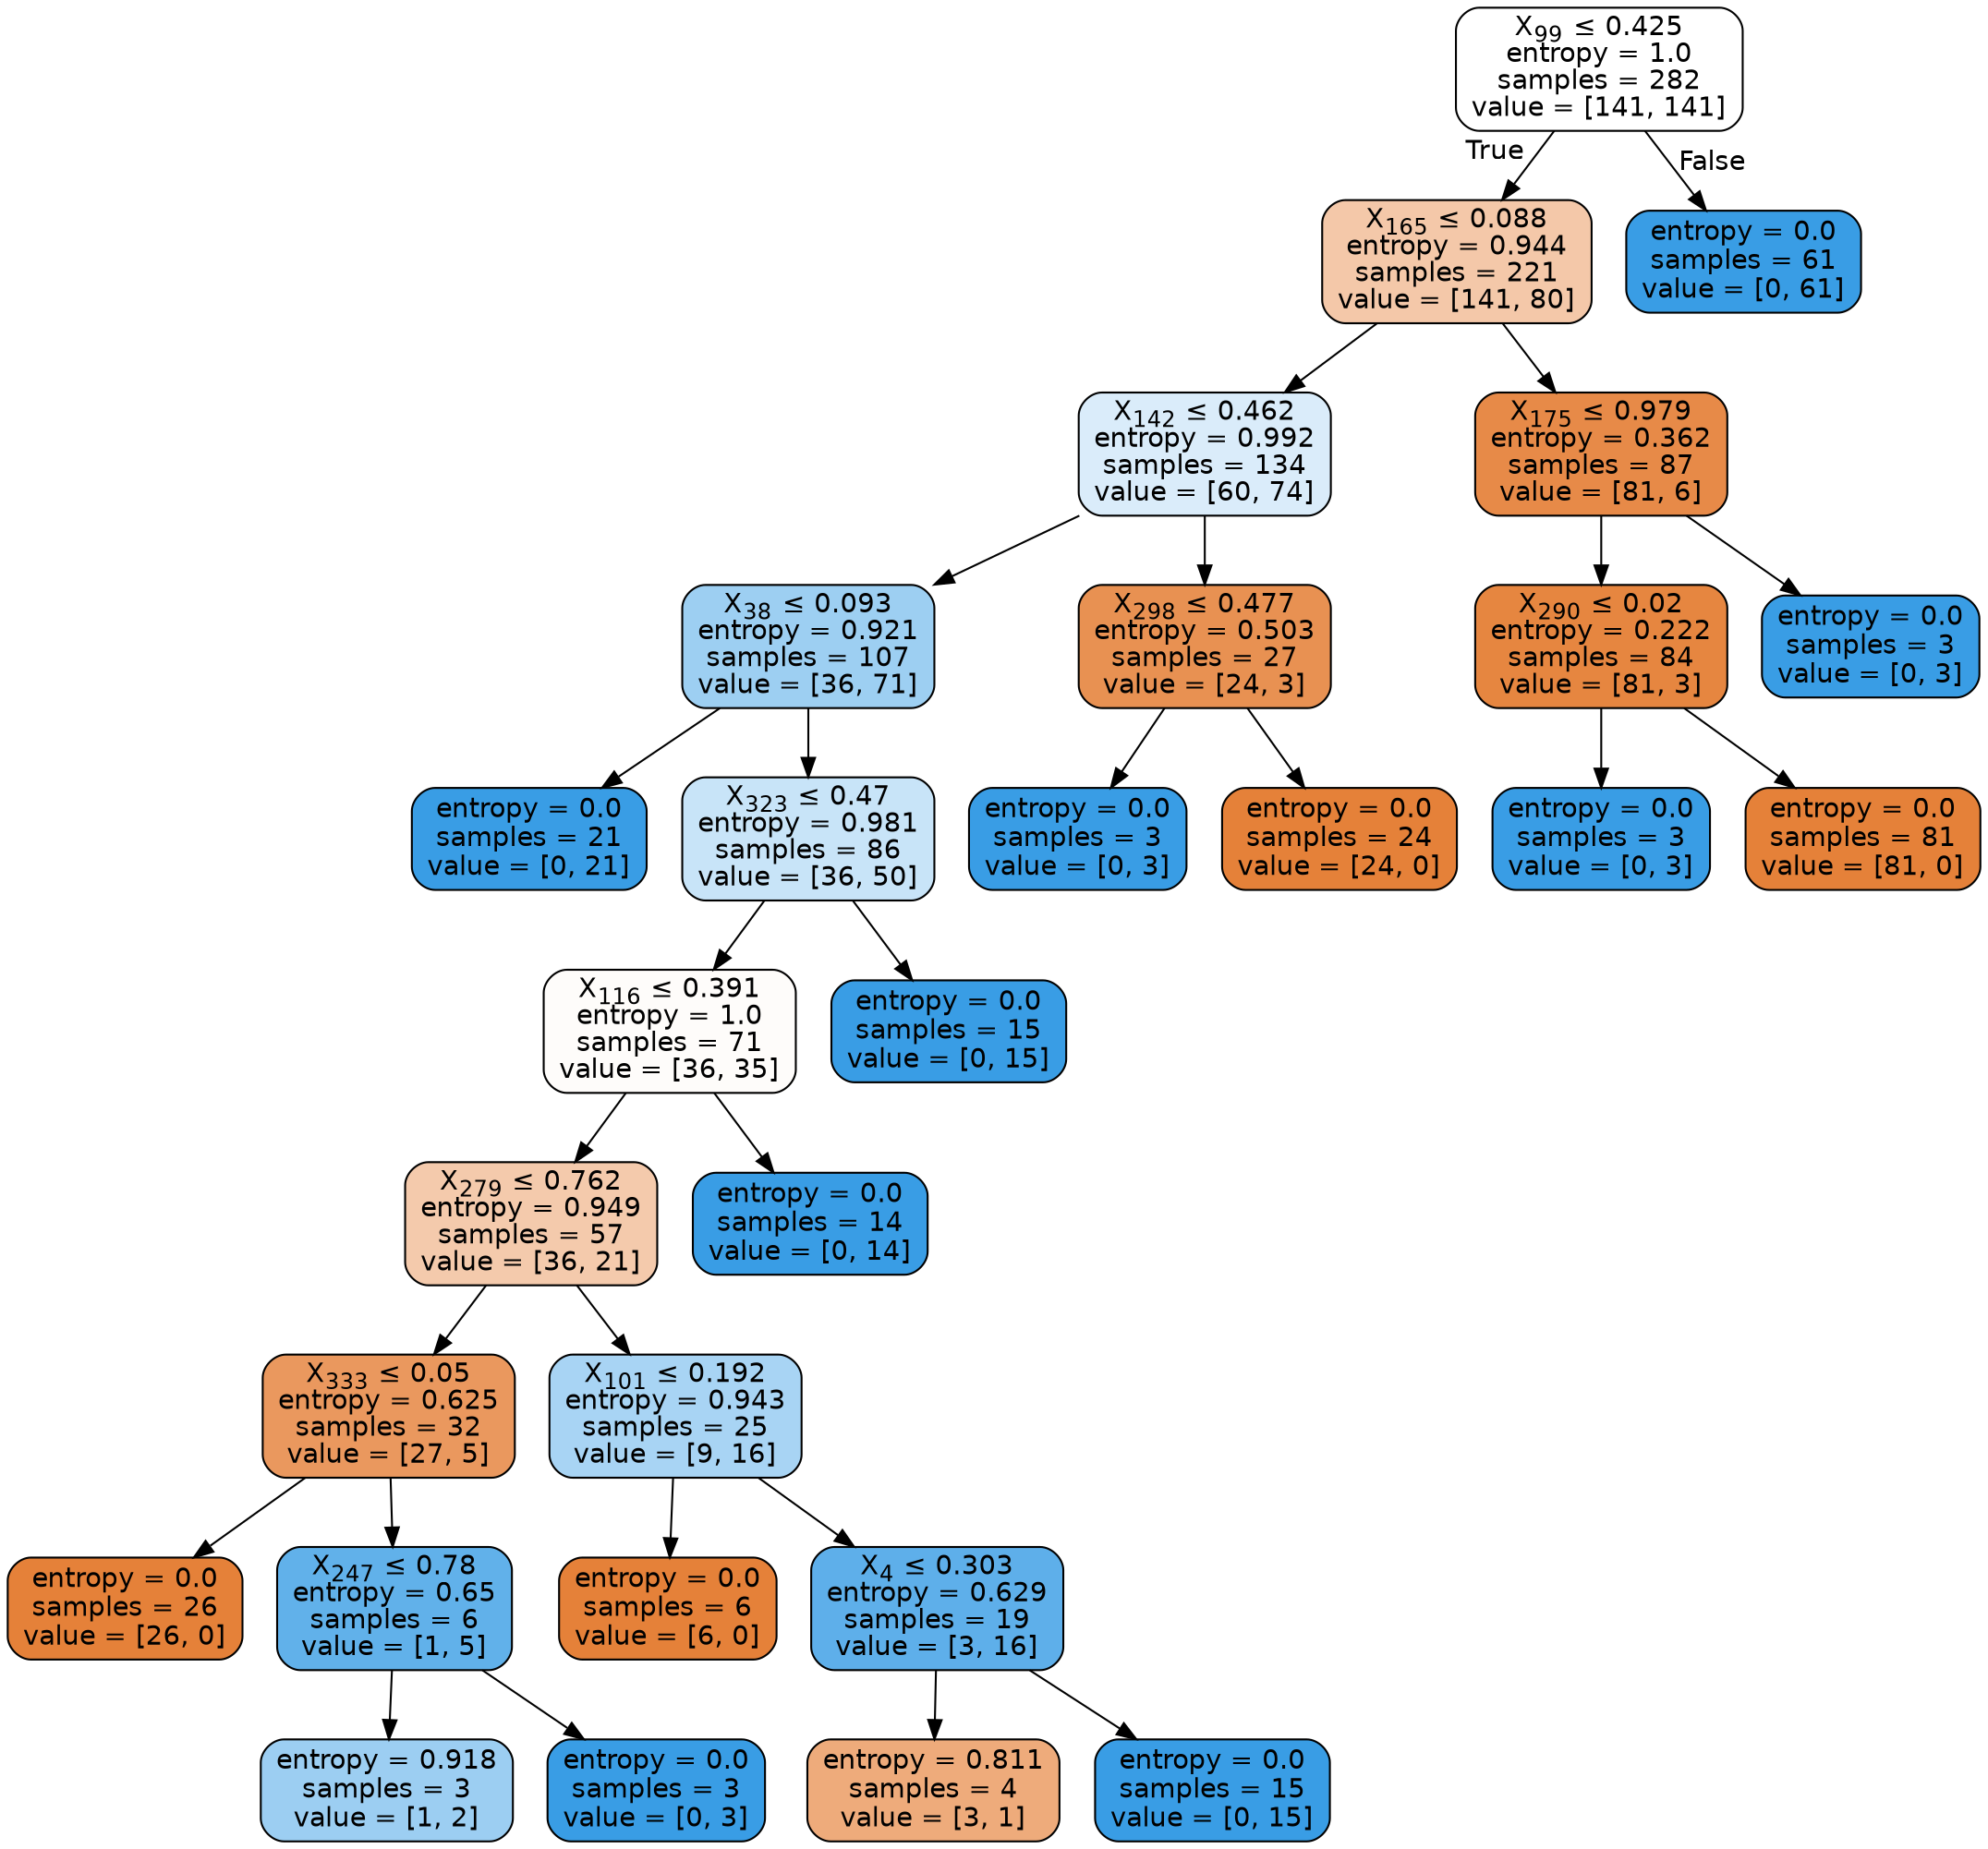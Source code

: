 digraph Tree {
node [shape=box, style="filled, rounded", color="black", fontname=helvetica] ;
edge [fontname=helvetica] ;
0 [label=<X<SUB>99</SUB> &le; 0.425<br/>entropy = 1.0<br/>samples = 282<br/>value = [141, 141]>, fillcolor="#ffffff"] ;
1 [label=<X<SUB>165</SUB> &le; 0.088<br/>entropy = 0.944<br/>samples = 221<br/>value = [141, 80]>, fillcolor="#f4c8a9"] ;
0 -> 1 [labeldistance=2.5, labelangle=45, headlabel="True"] ;
2 [label=<X<SUB>142</SUB> &le; 0.462<br/>entropy = 0.992<br/>samples = 134<br/>value = [60, 74]>, fillcolor="#daecfa"] ;
1 -> 2 ;
3 [label=<X<SUB>38</SUB> &le; 0.093<br/>entropy = 0.921<br/>samples = 107<br/>value = [36, 71]>, fillcolor="#9dcff2"] ;
2 -> 3 ;
4 [label=<entropy = 0.0<br/>samples = 21<br/>value = [0, 21]>, fillcolor="#399de5"] ;
3 -> 4 ;
5 [label=<X<SUB>323</SUB> &le; 0.47<br/>entropy = 0.981<br/>samples = 86<br/>value = [36, 50]>, fillcolor="#c8e4f8"] ;
3 -> 5 ;
6 [label=<X<SUB>116</SUB> &le; 0.391<br/>entropy = 1.0<br/>samples = 71<br/>value = [36, 35]>, fillcolor="#fefcfa"] ;
5 -> 6 ;
7 [label=<X<SUB>279</SUB> &le; 0.762<br/>entropy = 0.949<br/>samples = 57<br/>value = [36, 21]>, fillcolor="#f4caac"] ;
6 -> 7 ;
8 [label=<X<SUB>333</SUB> &le; 0.05<br/>entropy = 0.625<br/>samples = 32<br/>value = [27, 5]>, fillcolor="#ea985e"] ;
7 -> 8 ;
9 [label=<entropy = 0.0<br/>samples = 26<br/>value = [26, 0]>, fillcolor="#e58139"] ;
8 -> 9 ;
10 [label=<X<SUB>247</SUB> &le; 0.78<br/>entropy = 0.65<br/>samples = 6<br/>value = [1, 5]>, fillcolor="#61b1ea"] ;
8 -> 10 ;
11 [label=<entropy = 0.918<br/>samples = 3<br/>value = [1, 2]>, fillcolor="#9ccef2"] ;
10 -> 11 ;
12 [label=<entropy = 0.0<br/>samples = 3<br/>value = [0, 3]>, fillcolor="#399de5"] ;
10 -> 12 ;
13 [label=<X<SUB>101</SUB> &le; 0.192<br/>entropy = 0.943<br/>samples = 25<br/>value = [9, 16]>, fillcolor="#a8d4f4"] ;
7 -> 13 ;
14 [label=<entropy = 0.0<br/>samples = 6<br/>value = [6, 0]>, fillcolor="#e58139"] ;
13 -> 14 ;
15 [label=<X<SUB>4</SUB> &le; 0.303<br/>entropy = 0.629<br/>samples = 19<br/>value = [3, 16]>, fillcolor="#5eafea"] ;
13 -> 15 ;
16 [label=<entropy = 0.811<br/>samples = 4<br/>value = [3, 1]>, fillcolor="#eeab7b"] ;
15 -> 16 ;
17 [label=<entropy = 0.0<br/>samples = 15<br/>value = [0, 15]>, fillcolor="#399de5"] ;
15 -> 17 ;
18 [label=<entropy = 0.0<br/>samples = 14<br/>value = [0, 14]>, fillcolor="#399de5"] ;
6 -> 18 ;
19 [label=<entropy = 0.0<br/>samples = 15<br/>value = [0, 15]>, fillcolor="#399de5"] ;
5 -> 19 ;
20 [label=<X<SUB>298</SUB> &le; 0.477<br/>entropy = 0.503<br/>samples = 27<br/>value = [24, 3]>, fillcolor="#e89152"] ;
2 -> 20 ;
21 [label=<entropy = 0.0<br/>samples = 3<br/>value = [0, 3]>, fillcolor="#399de5"] ;
20 -> 21 ;
22 [label=<entropy = 0.0<br/>samples = 24<br/>value = [24, 0]>, fillcolor="#e58139"] ;
20 -> 22 ;
23 [label=<X<SUB>175</SUB> &le; 0.979<br/>entropy = 0.362<br/>samples = 87<br/>value = [81, 6]>, fillcolor="#e78a48"] ;
1 -> 23 ;
24 [label=<X<SUB>290</SUB> &le; 0.02<br/>entropy = 0.222<br/>samples = 84<br/>value = [81, 3]>, fillcolor="#e68640"] ;
23 -> 24 ;
25 [label=<entropy = 0.0<br/>samples = 3<br/>value = [0, 3]>, fillcolor="#399de5"] ;
24 -> 25 ;
26 [label=<entropy = 0.0<br/>samples = 81<br/>value = [81, 0]>, fillcolor="#e58139"] ;
24 -> 26 ;
27 [label=<entropy = 0.0<br/>samples = 3<br/>value = [0, 3]>, fillcolor="#399de5"] ;
23 -> 27 ;
28 [label=<entropy = 0.0<br/>samples = 61<br/>value = [0, 61]>, fillcolor="#399de5"] ;
0 -> 28 [labeldistance=2.5, labelangle=-45, headlabel="False"] ;
}